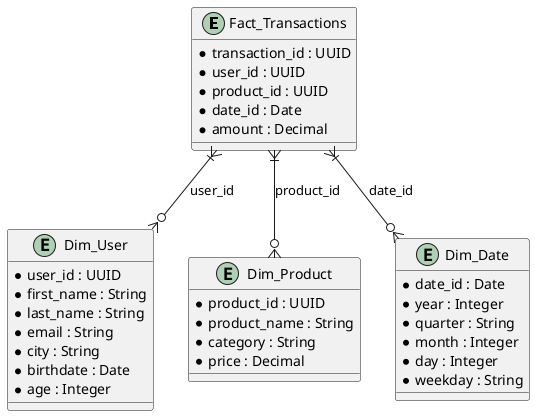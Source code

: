 @startuml
entity "Fact_Transactions" as Fact_Transactions {
    * transaction_id : UUID
    * user_id : UUID
    * product_id : UUID
    * date_id : Date
    * amount : Decimal
}

entity "Dim_User" as Dim_User {
    * user_id : UUID
    * first_name : String
    * last_name : String
    * email : String
    * city : String
    * birthdate : Date
    * age : Integer
}

entity "Dim_Product" as Dim_Product {
    * product_id : UUID
    * product_name : String
    * category : String
    * price : Decimal
}

entity "Dim_Date" as Dim_Date {
    * date_id : Date
    * year : Integer
    * quarter : String
    * month : Integer
    * day : Integer
    * weekday : String
}

Fact_Transactions }|--o{ Dim_User : "user_id"
Fact_Transactions }|--o{ Dim_Product : "product_id"
Fact_Transactions }|--o{ Dim_Date : "date_id"

@enduml
